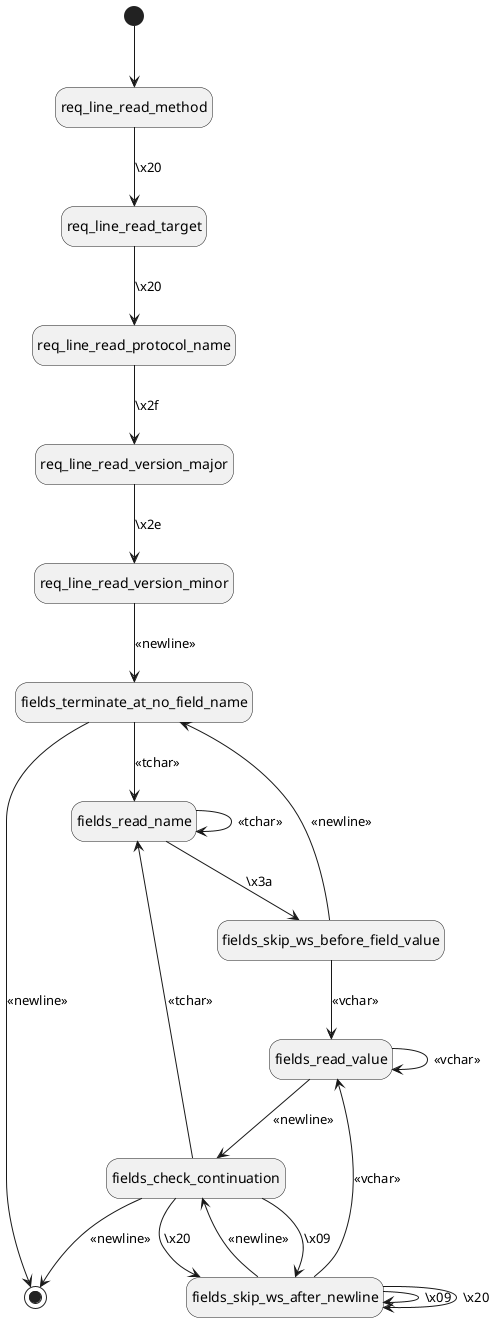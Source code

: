 @startuml
hide empty description
[*] --> req_line_read_method

req_line_read_method --> req_line_read_target : \x20

req_line_read_target --> req_line_read_protocol_name : \x20

req_line_read_protocol_name --> req_line_read_version_major : \x2f

req_line_read_version_major --> req_line_read_version_minor : \x2e

req_line_read_version_minor --> fields_terminate_at_no_field_name : «newline»

fields_terminate_at_no_field_name --> fields_read_name : «tchar»
fields_terminate_at_no_field_name --> [*] : «newline»

fields_read_name --> fields_skip_ws_before_field_value : \x3a
fields_read_name --> fields_read_name : «tchar»

fields_skip_ws_before_field_value --> fields_read_value : «vchar»
fields_skip_ws_before_field_value --> fields_terminate_at_no_field_name : «newline»

fields_read_value --> fields_check_continuation : «newline»
fields_read_value --> fields_read_value : «vchar»

fields_check_continuation --> fields_read_name : «tchar»
fields_check_continuation --> fields_skip_ws_after_newline : \x09
fields_check_continuation --> fields_skip_ws_after_newline : \x20
fields_check_continuation --> [*] : «newline»

fields_skip_ws_after_newline --> fields_skip_ws_after_newline : \x09
fields_skip_ws_after_newline --> fields_skip_ws_after_newline : \x20
fields_skip_ws_after_newline --> fields_check_continuation : «newline»
fields_skip_ws_after_newline --> fields_read_value : «vchar»

@enduml
